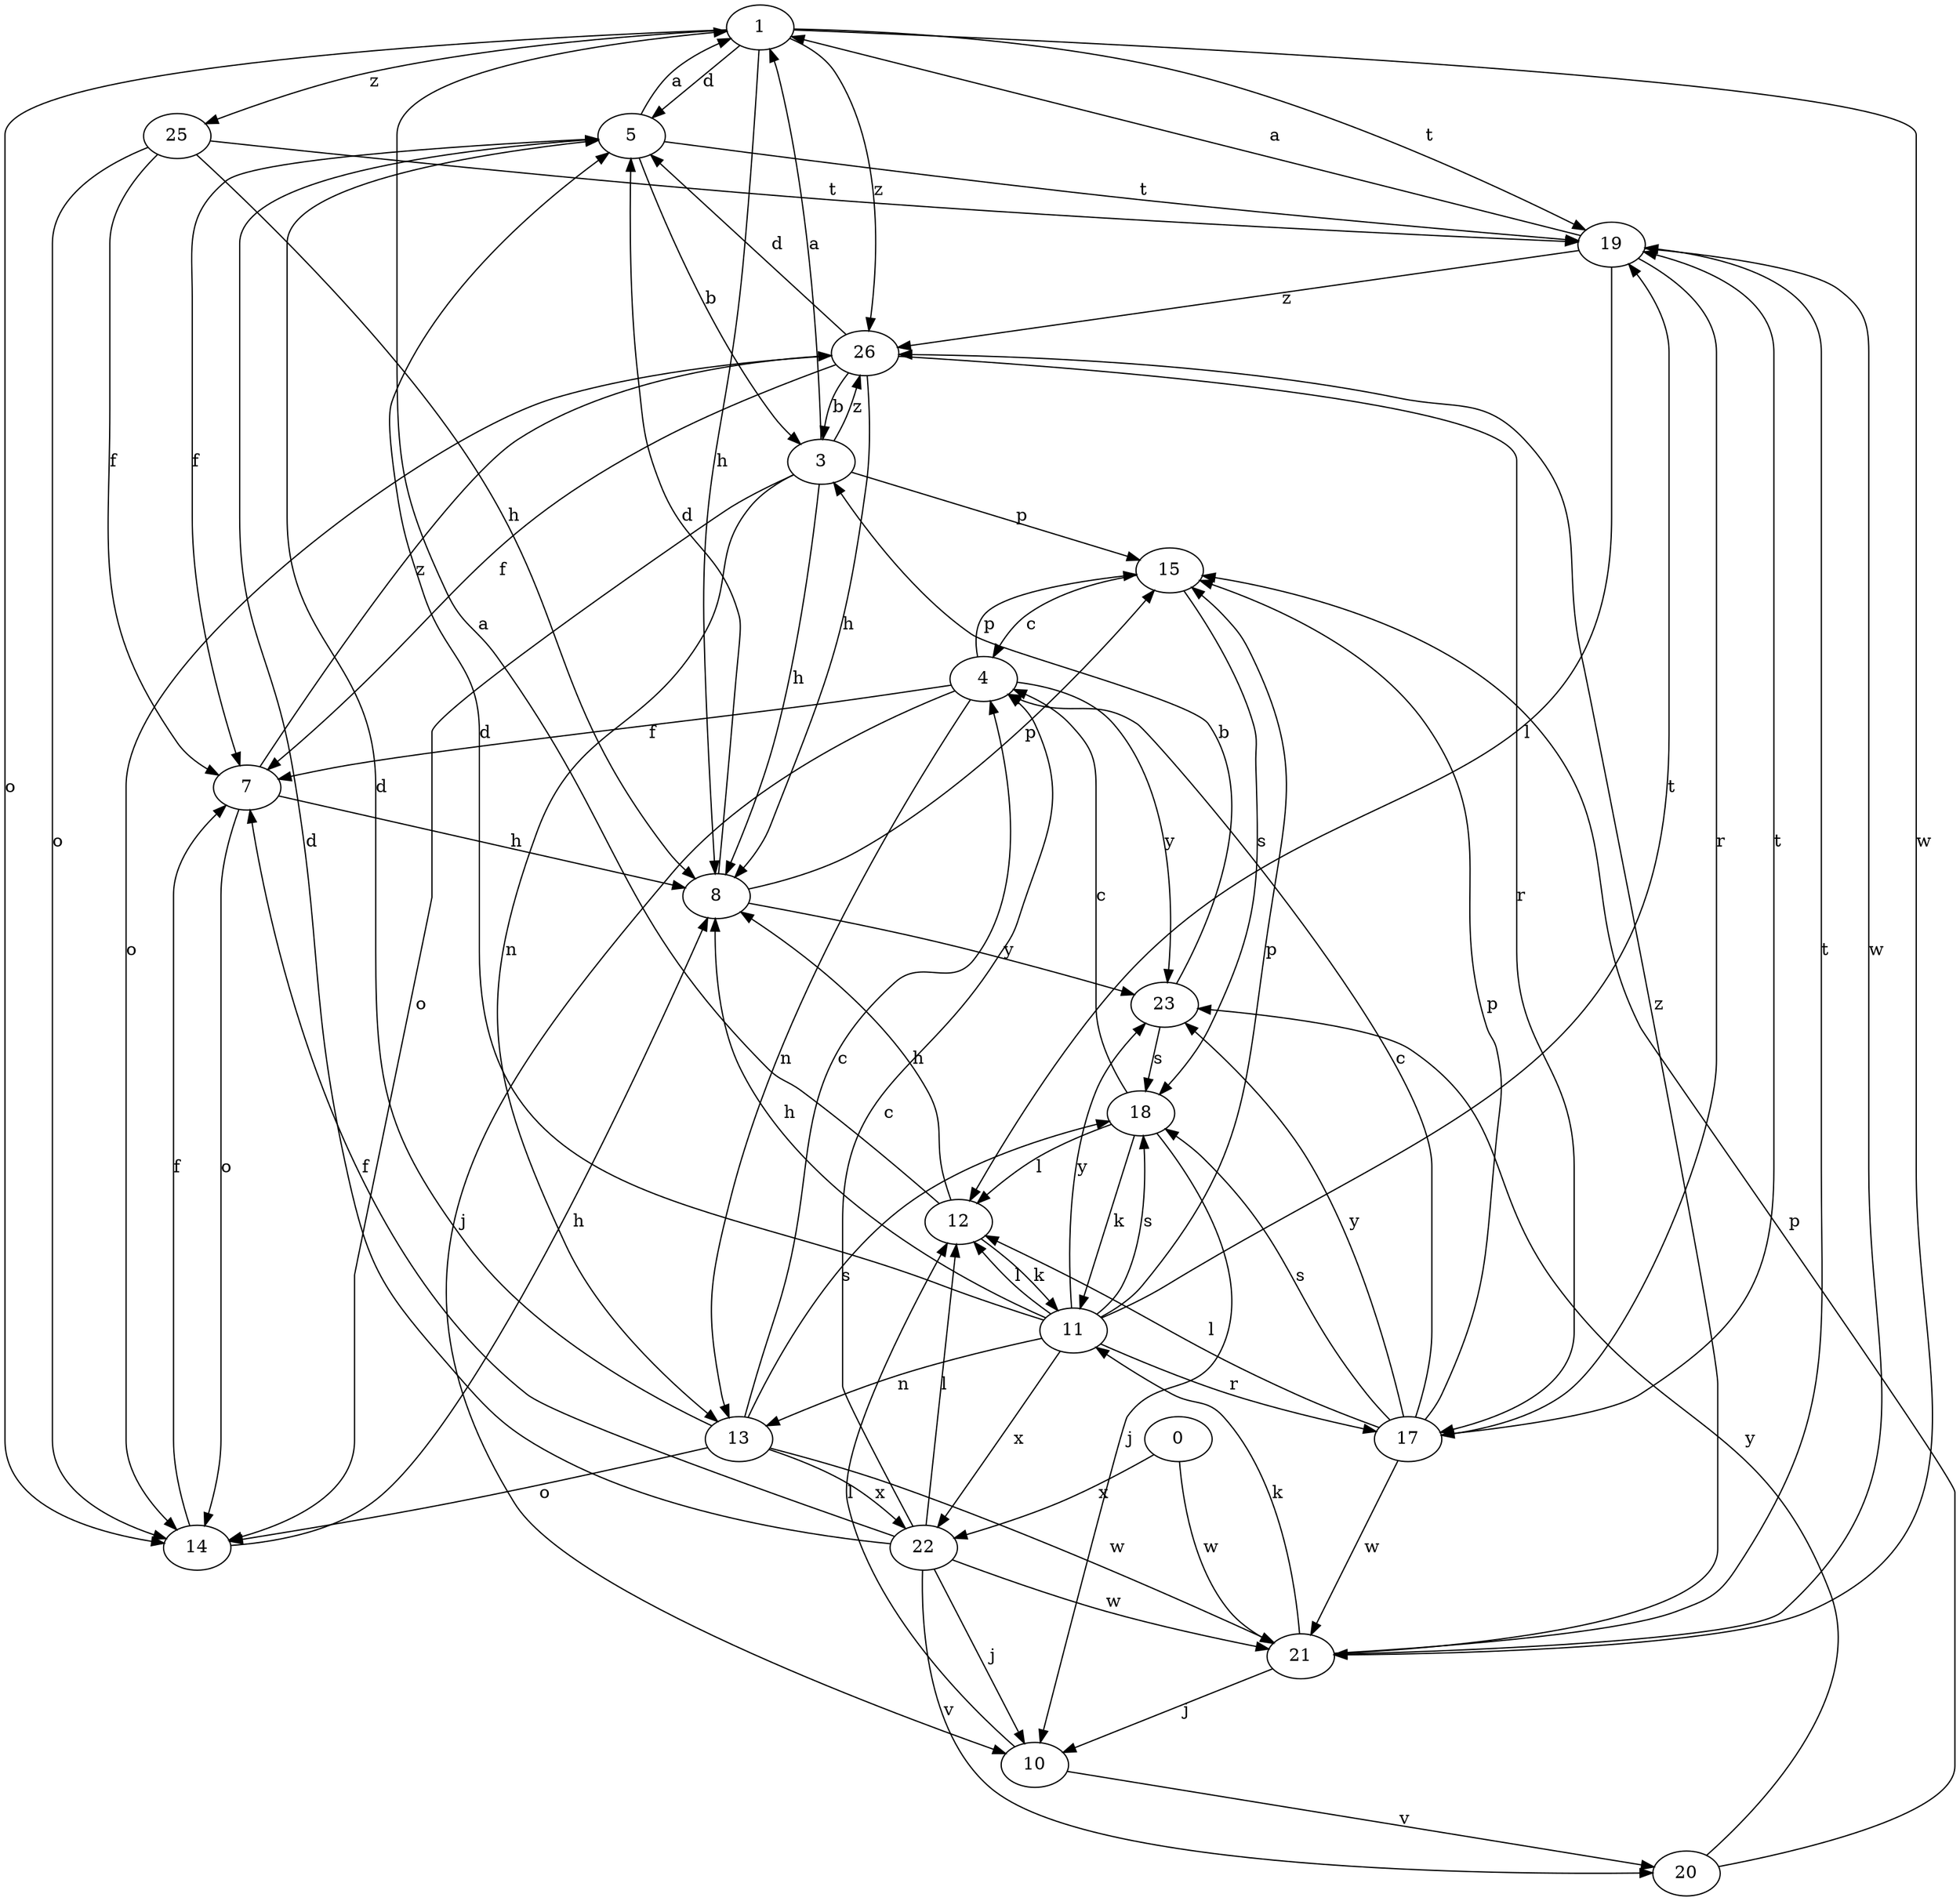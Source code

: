 strict digraph  {
1;
3;
4;
5;
7;
8;
0;
10;
11;
12;
13;
14;
15;
17;
18;
19;
20;
21;
22;
23;
25;
26;
1 -> 5  [label=d];
1 -> 8  [label=h];
1 -> 14  [label=o];
1 -> 19  [label=t];
1 -> 21  [label=w];
1 -> 25  [label=z];
1 -> 26  [label=z];
3 -> 1  [label=a];
3 -> 8  [label=h];
3 -> 13  [label=n];
3 -> 14  [label=o];
3 -> 15  [label=p];
3 -> 26  [label=z];
4 -> 7  [label=f];
4 -> 10  [label=j];
4 -> 13  [label=n];
4 -> 15  [label=p];
4 -> 23  [label=y];
5 -> 1  [label=a];
5 -> 3  [label=b];
5 -> 7  [label=f];
5 -> 19  [label=t];
7 -> 8  [label=h];
7 -> 14  [label=o];
7 -> 26  [label=z];
8 -> 5  [label=d];
8 -> 15  [label=p];
8 -> 23  [label=y];
0 -> 21  [label=w];
0 -> 22  [label=x];
10 -> 12  [label=l];
10 -> 20  [label=v];
11 -> 5  [label=d];
11 -> 8  [label=h];
11 -> 12  [label=l];
11 -> 13  [label=n];
11 -> 15  [label=p];
11 -> 17  [label=r];
11 -> 18  [label=s];
11 -> 19  [label=t];
11 -> 22  [label=x];
11 -> 23  [label=y];
12 -> 1  [label=a];
12 -> 8  [label=h];
12 -> 11  [label=k];
13 -> 4  [label=c];
13 -> 5  [label=d];
13 -> 14  [label=o];
13 -> 18  [label=s];
13 -> 21  [label=w];
13 -> 22  [label=x];
14 -> 7  [label=f];
14 -> 8  [label=h];
15 -> 4  [label=c];
15 -> 18  [label=s];
17 -> 4  [label=c];
17 -> 12  [label=l];
17 -> 15  [label=p];
17 -> 18  [label=s];
17 -> 19  [label=t];
17 -> 21  [label=w];
17 -> 23  [label=y];
18 -> 4  [label=c];
18 -> 10  [label=j];
18 -> 11  [label=k];
18 -> 12  [label=l];
19 -> 1  [label=a];
19 -> 12  [label=l];
19 -> 17  [label=r];
19 -> 21  [label=w];
19 -> 26  [label=z];
20 -> 15  [label=p];
20 -> 23  [label=y];
21 -> 10  [label=j];
21 -> 11  [label=k];
21 -> 19  [label=t];
21 -> 26  [label=z];
22 -> 4  [label=c];
22 -> 5  [label=d];
22 -> 7  [label=f];
22 -> 10  [label=j];
22 -> 12  [label=l];
22 -> 20  [label=v];
22 -> 21  [label=w];
23 -> 3  [label=b];
23 -> 18  [label=s];
25 -> 7  [label=f];
25 -> 8  [label=h];
25 -> 14  [label=o];
25 -> 19  [label=t];
26 -> 3  [label=b];
26 -> 5  [label=d];
26 -> 7  [label=f];
26 -> 8  [label=h];
26 -> 14  [label=o];
26 -> 17  [label=r];
}
